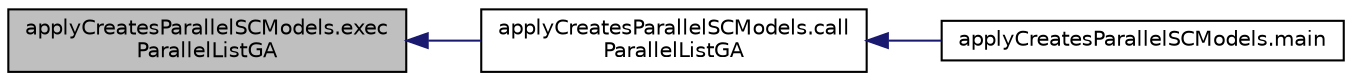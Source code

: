 digraph "applyCreatesParallelSCModels.execParallelListGA"
{
  edge [fontname="Helvetica",fontsize="10",labelfontname="Helvetica",labelfontsize="10"];
  node [fontname="Helvetica",fontsize="10",shape=record];
  rankdir="LR";
  Node13 [label="applyCreatesParallelSCModels.exec\lParallelListGA",height=0.2,width=0.4,color="black", fillcolor="grey75", style="filled", fontcolor="black"];
  Node13 -> Node14 [dir="back",color="midnightblue",fontsize="10",style="solid",fontname="Helvetica"];
  Node14 [label="applyCreatesParallelSCModels.call\lParallelListGA",height=0.2,width=0.4,color="black", fillcolor="white", style="filled",URL="$namespaceapply_creates_parallel_s_c_models.html#a166eeee0a5ca5050af7cb56cbc310a1d"];
  Node14 -> Node15 [dir="back",color="midnightblue",fontsize="10",style="solid",fontname="Helvetica"];
  Node15 [label="applyCreatesParallelSCModels.main",height=0.2,width=0.4,color="black", fillcolor="white", style="filled",URL="$namespaceapply_creates_parallel_s_c_models.html#a46f86c56143b54d6ff54f2cf729eb760"];
}
